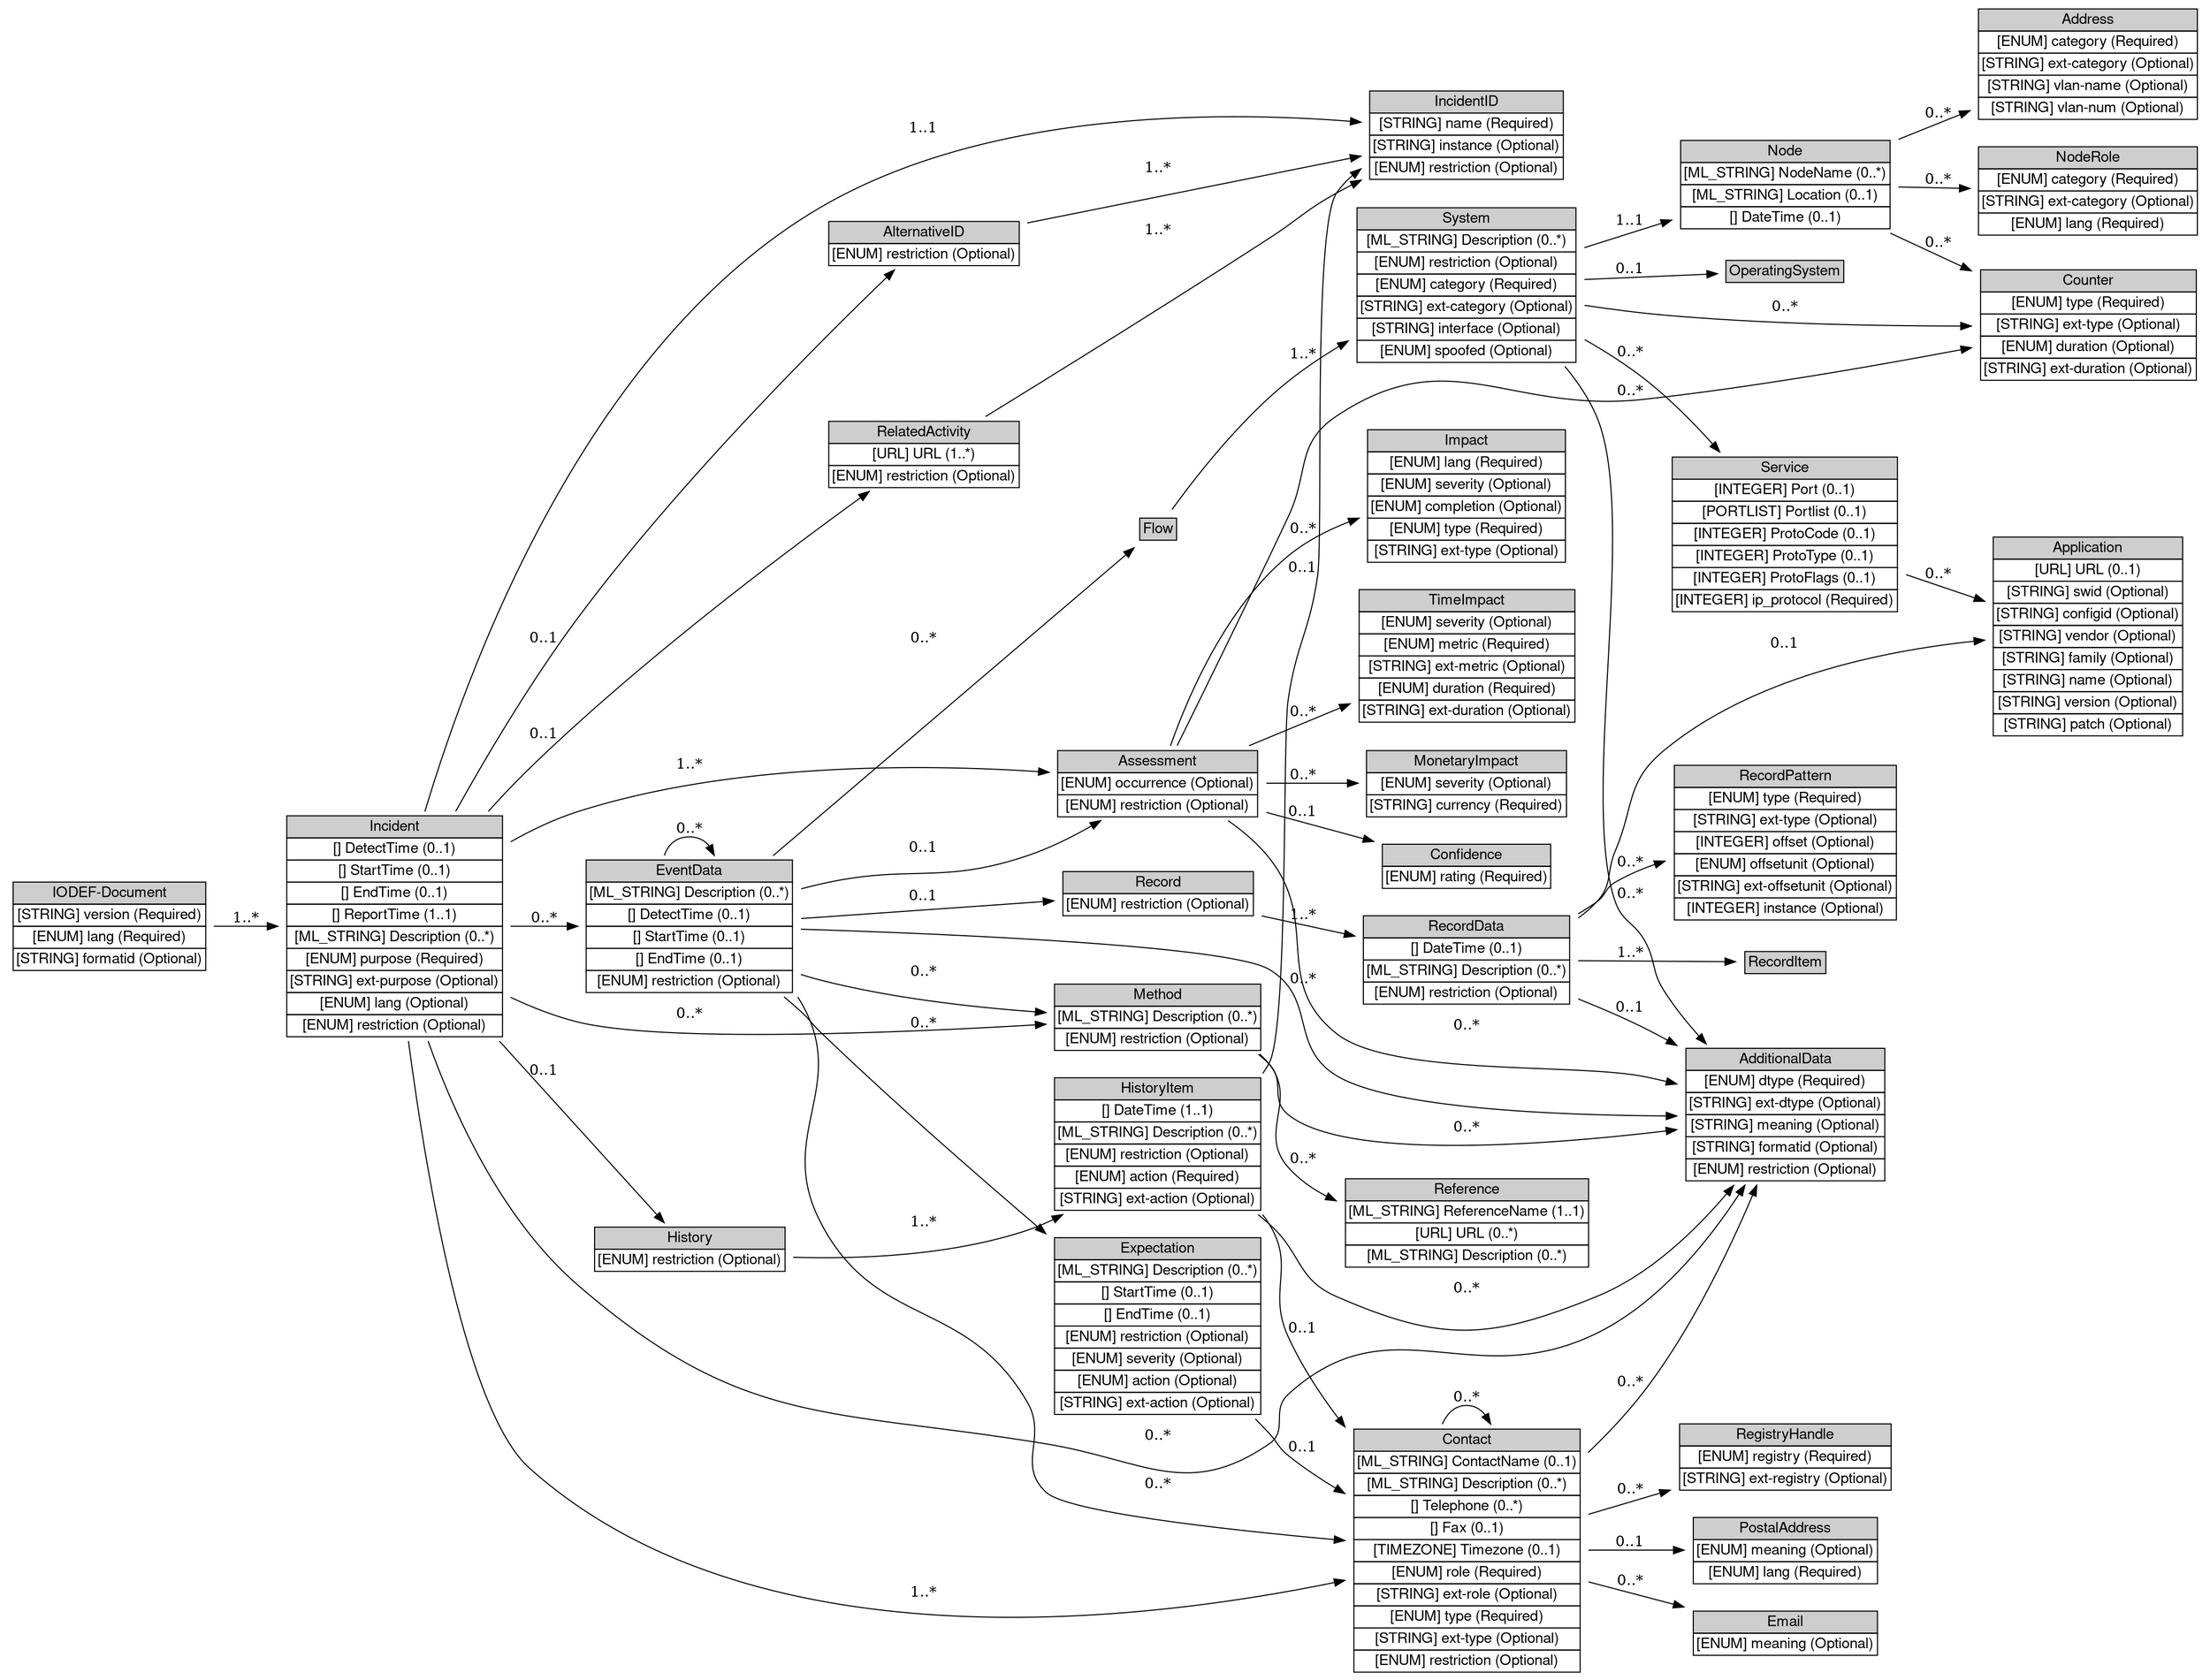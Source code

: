digraph "IODEF-Document" {
	graph [bb="0,0,2065,1600.5",
		rankdir=LR
	];
	node [label="\N"];
	"IODEF-Document"	 [height=1.2778,
		label=<<table BORDER="0" CELLBORDER="1" CELLSPACING="0"> <tr> <td BGCOLOR="#CECECE" HREF="/html/IODEFv1/IODEF-Document.html" TITLE="The IODEF-Document class is the top level class in the IODEF data model. All IODEF documents are an instance of this class. "><FONT FACE="Nimbus Sans L">IODEF-Document</FONT></td> </tr>" %<tr><td  HREF="/html/IODEFv1/IODEF-Document.html" TITLE="The IODEF specification version number to which this IODEF document conforms.  The value of this attribute MUST be &quot;1.00&quot;"><FONT FACE="Nimbus Sans L">[STRING] version (Required)</FONT></td></tr>%<tr><td  HREF="/html/IODEFv1/IODEF-Document.html" TITLE="A valid language code per RFC 4646 [7] constrained by the definition of &quot;xs:language&quot;.  The interpretation of this code is described in Section 6."><FONT FACE="Nimbus Sans L">[ENUM] lang (Required)</FONT></td></tr>%<tr><td  HREF="/html/IODEFv1/IODEF-Document.html" TITLE="A free-form string to convey processing instructions to the recipient of the document.  Its semantics must be negotiated out-of-band."><FONT FACE="Nimbus Sans L">[STRING] formatid (Optional)</FONT></td></tr>%</table>>,
		pos="99,1303.5",
		shape=plaintext,
		width=2.75];
	Incident	 [height=3.0278,
		label=<<table BORDER="0" CELLBORDER="1" CELLSPACING="0"> <tr> <td BGCOLOR="#CECECE" HREF="/html/IODEFv1/Incident.html" TITLE="Every incident is represented by an instance of the Incident class. This class provides a standardized representation for commonly exchanged incident data. "><FONT FACE="Nimbus Sans L">Incident</FONT></td> </tr>" %<tr><td  HREF="/html/IODEFv1/Incident.html" TITLE="The time the incident was first detected."><FONT FACE="Nimbus Sans L">[] DetectTime (0..1)</FONT></td></tr>%<tr><td  HREF="/html/IODEFv1/Incident.html" TITLE="The time the incident started."><FONT FACE="Nimbus Sans L">[] StartTime (0..1)</FONT></td></tr>%<tr><td  HREF="/html/IODEFv1/Incident.html" TITLE="The time the incident ended."><FONT FACE="Nimbus Sans L">[] EndTime (0..1)</FONT></td></tr>%<tr><td  HREF="/html/IODEFv1/Incident.html" TITLE="The time the incident was reported."><FONT FACE="Nimbus Sans L">[] ReportTime (1..1)</FONT></td></tr>%<tr><td  HREF="/html/IODEFv1/Incident.html" TITLE="A free-form textual description of the incident."><FONT FACE="Nimbus Sans L">[ML_STRING] Description (0..*)</FONT></td></tr>%<tr><td  HREF="/html/IODEFv1/Incident.html" TITLE="The purpose attribute represents the reason why the IODEF document was created.  It is closely related to the Expectation class (Section 3.13).  This attribute is defined as an enumerated list:"><FONT FACE="Nimbus Sans L">[ENUM] purpose (Required)</FONT></td></tr>%<tr><td  HREF="/html/IODEFv1/Incident.html" TITLE="A means by which to extend the purpose attribute.  See Section 5.1."><FONT FACE="Nimbus Sans L">[STRING] ext-purpose (Optional)</FONT></td></tr>%<tr><td  HREF="/html/IODEFv1/Incident.html" TITLE="A valid language code per RFC 4646 [7] constrained by the definition of &quot;xs:language&quot;.  The interpretation of this code is described in Section 6."><FONT FACE="Nimbus Sans L">[ENUM] lang (Optional)</FONT></td></tr>%<tr><td  HREF="/html/IODEFv1/Incident.html" TITLE="This attribute indicates the disclosure guidelines to which the sender expects the recipient to adhere for the information represented in this class and its children.  This guideline provides no security since there are no specified technical means to ensure that the recipient of the document handles the information as the sender requested."><FONT FACE="Nimbus Sans L">[ENUM] restriction (Optional)</FONT></td></tr>%</table>>,
		pos="366.5,1303.5",
		shape=plaintext,
		width=3.0417];
	"IODEF-Document" -> Incident	 [label="1..*",
		lp="227.5,1311",
		pos="e,256.64,1303.5 198.23,1303.5 213.99,1303.5 230.44,1303.5 246.61,1303.5"];
	IncidentID	 [height=1.2778,
		label=<<table BORDER="0" CELLBORDER="1" CELLSPACING="0"> <tr> <td BGCOLOR="#CECECE" HREF="/html/IODEFv1/IncidentID.html" TITLE="The IncidentID class represents an incident tracking number that is unique in the context of the CSIRT and identifies the activity characterized in an IODEF Document. This identifier would serve as an index into the CSIRT incident handling system. The combination of the name attribute and the string in the element content MUST be a globally unique identifier describing the activity. Documents generated by a given CSIRT MUST NOT reuse the same value unless they are referencing the same incident. "><FONT FACE="Nimbus Sans L">IncidentID</FONT></td> </tr>" %<tr><td  HREF="/html/IODEFv1/IncidentID.html" TITLE="An identifier describing the CSIRT that created the document.  In order to have a globally unique CSIRT name, the fully qualified domain name associated with the CSIRT MUST be used."><FONT FACE="Nimbus Sans L">[STRING] name (Required)</FONT></td></tr>%<tr><td  HREF="/html/IODEFv1/IncidentID.html" TITLE="An identifier referencing a subset of the named incident."><FONT FACE="Nimbus Sans L">[STRING] instance (Optional)</FONT></td></tr>%<tr><td  HREF="/html/IODEFv1/IncidentID.html" TITLE="This attribute has been defined in Section 3.2."><FONT FACE="Nimbus Sans L">[ENUM] restriction (Optional)</FONT></td></tr>%</table>>,
		pos="1374,1544.5",
		shape=plaintext,
		width=2.7639];
	Incident -> IncidentID	 [label="1..1",
		lp="863.5,1593",
		pos="e,1274.5,1561.2 439.62,1412.6 466.27,1445.5 498.85,1479 535,1502.5 624.69,1560.8 659.21,1557.6 765,1573.5 938.19,1599.6 1141.9,1579.9 \
1264.4,1562.6"];
	AlternativeID	 [height=0.69444,
		label=<<table BORDER="0" CELLBORDER="1" CELLSPACING="0"> <tr> <td BGCOLOR="#CECECE" HREF="/html/IODEFv1/AlternativeID.html" TITLE="The AlternativeID class lists the incident tracking numbers used by CSIRTs, other than the one generating the document, to refer to the identical activity described the IODEF document. A tracking number listed as an AlternativeID references the same incident detected by "><FONT FACE="Nimbus Sans L">AlternativeID</FONT></td> </tr>" %<tr><td  HREF="/html/IODEFv1/AlternativeID.html" TITLE="This attribute has been defined in Section 3.2."><FONT FACE="Nimbus Sans L">[ENUM] restriction (Optional)</FONT></td></tr>%</table>>,
		pos="863.5,1540.5",
		shape=plaintext,
		width=2.7361];
	Incident -> AlternativeID	 [label="0..1",
		lp="505.5,1444",
		pos="e,764.61,1527.9 476.32,1408.3 482.22,1413.2 488.13,1418 494,1422.5 569.88,1481.2 675.68,1511.1 754.63,1526.1"];
	RelatedActivity	 [height=0.98611,
		label=<<table BORDER="0" CELLBORDER="1" CELLSPACING="0"> <tr> <td BGCOLOR="#CECECE" HREF="/html/IODEFv1/RelatedActivity.html" TITLE="The RelatedActivity class lists either incident tracking numbers of incidents or URLs (not both) that refer to activity related to the one described in the IODEF document. These references may be to local incident tracking numbers or to those of other CSIRTs. "><FONT FACE="Nimbus Sans L">RelatedActivity</FONT></td> </tr>" %<tr><td  HREF="/html/IODEFv1/RelatedActivity.html" TITLE="A URL to activity related to this incident."><FONT FACE="Nimbus Sans L">[URL] URL (1..*)</FONT></td></tr>%<tr><td  HREF="/html/IODEFv1/RelatedActivity.html" TITLE="This attribute has been defined in Section 3.2."><FONT FACE="Nimbus Sans L">[ENUM] restriction (Optional)</FONT></td></tr>%</table>>,
		pos="863.5,1461.5",
		shape=plaintext,
		width=2.7361];
	Incident -> RelatedActivity	 [label="0..1",
		lp="505.5,1411",
		pos="e,764.85,1457.3 476.34,1383 495.22,1394 515.17,1404 535,1411.5 605.32,1438 689.15,1450.5 754.52,1456.4"];
	Assessment	 [height=0.98611,
		label=<<table BORDER="0" CELLBORDER="1" CELLSPACING="0"> <tr> <td BGCOLOR="#CECECE" HREF="/html/IODEFv1/Assessment.html" TITLE="The Assessment class describes the technical and non-technical repercussions of the incident on the CSIRT&#39;s constituency. "><FONT FACE="Nimbus Sans L">Assessment</FONT></td> </tr>" %<tr><td  HREF="/html/IODEFv1/Assessment.html" TITLE="Specifies whether the assessment is describing actual or potential outcomes.  The default is &quot;actual&quot; and is assumed if not specified."><FONT FACE="Nimbus Sans L">[ENUM] occurrence (Optional)</FONT></td></tr>%<tr><td  HREF="/html/IODEFv1/Assessment.html" TITLE="This attribute is defined in Section 3.2."><FONT FACE="Nimbus Sans L">[ENUM] restriction (Optional)</FONT></td></tr>%</table>>,
		pos="1086,616.52",
		shape=plaintext,
		width=2.8472];
	Incident -> Assessment	 [label="1..*",
		lp="641,806.02",
		pos="e,983.25,625.02 389.98,1194.4 420.41,1062.8 476.54,852.63 535,798.52 657.07,685.53 850.88,642.58 973.11,626.33"];
	AdditionalData	 [height=1.8611,
		label=<<table BORDER="0" CELLBORDER="1" CELLSPACING="0"> <tr> <td BGCOLOR="#CECECE" HREF="/html/IODEFv1/AdditionalData.html" TITLE="The AdditionalData class serves as an extension mechanism for information not otherwise represented in the data model. For relatively simple information, atomic data types (e.g., integers, strings) are provided with a mechanism to annotate their meaning. The class can also be used to extend the data model (and the associated Schema) to support proprietary extensions by encapsulating entire XML documents conforming to another Schema (e.g., IDMEF). A detailed discussion for extending the data model and the schema can be found in Section 5. "><FONT FACE="Nimbus Sans L">AdditionalData</FONT></td> </tr>" %<tr><td  HREF="/html/IODEFv1/AdditionalData.html" TITLE="The data type of the element content.  The permitted values for this attribute are shown below.  The default value is &quot;string&quot;."><FONT FACE="Nimbus Sans L">[ENUM] dtype (Required)</FONT></td></tr>%<tr><td  HREF="/html/IODEFv1/AdditionalData.html" TITLE="A means by which to extend the dtype attribute.  See Section 5.1."><FONT FACE="Nimbus Sans L">[STRING] ext-dtype (Optional)</FONT></td></tr>%<tr><td  HREF="/html/IODEFv1/AdditionalData.html" TITLE="A free-form description of the element content."><FONT FACE="Nimbus Sans L">[STRING] meaning (Optional)</FONT></td></tr>%<tr><td  HREF="/html/IODEFv1/AdditionalData.html" TITLE="An identifier referencing the format and semantics of the element content."><FONT FACE="Nimbus Sans L">[STRING] formatid (Optional)</FONT></td></tr>%<tr><td  HREF="/html/IODEFv1/AdditionalData.html" TITLE="This attribute has been defined in Section 3.2."><FONT FACE="Nimbus Sans L">[ENUM] restriction (Optional)</FONT></td></tr>%</table>>,
		pos="1670,957.52",
		shape=plaintext,
		width=2.8194];
	Incident -> AdditionalData	 [label="0..*",
		lp="1086,282.02",
		pos="e,1653,890.49 372.47,1194.4 389.92,929.55 452.18,274.52 641,274.52 641,274.52 641,274.52 1374,274.52 1429.3,274.52 1456,256.44 1497,\
293.52 1502.6,298.55 1606.5,706.89 1650.5,880.64"];
	Method	 [height=0.98611,
		label=<<table BORDER="0" CELLBORDER="1" CELLSPACING="0"> <tr> <td BGCOLOR="#CECECE" HREF="/html/IODEFv1/Method.html" TITLE="The Method class describes the methodology used by the intruder to perpetrate the events of the incident. This class consists of a list of references describing the attack method and a free form description of the technique. "><FONT FACE="Nimbus Sans L">Method</FONT></td> </tr>" %<tr><td  HREF="/html/IODEFv1/Method.html" TITLE="A free-form text description of the methodology used by the intruder."><FONT FACE="Nimbus Sans L">[ML_STRING] Description (0..*)</FONT></td></tr>%<tr><td  HREF="/html/IODEFv1/Method.html" TITLE="This attribute is defined in Section 3.2."><FONT FACE="Nimbus Sans L">[ENUM] restriction (Optional)</FONT></td></tr>%</table>>,
		pos="1086,870.52",
		shape=plaintext,
		width=2.9444];
	Incident -> Method	 [label="0..*",
		lp="641,891.02",
		pos="e,979.75,839.96 378.42,1194.1 395.4,1095.7 436.39,955.97 535,883.52 660.44,791.35 848.95,811.07 969.72,837.7"];
	Contact	 [height=3.3194,
		label=<<table BORDER="0" CELLBORDER="1" CELLSPACING="0"> <tr> <td BGCOLOR="#CECECE" HREF="/html/IODEFv1/Contact.html" TITLE="The Contact class describes contact information for organizations and personnel involved in the incident. This class allows for the naming of the involved party, specifying contact information for them, and identifying their role in the incident. "><FONT FACE="Nimbus Sans L">Contact</FONT></td> </tr>" %<tr><td  HREF="/html/IODEFv1/Contact.html" TITLE="The name of the contact.  The contact may either be an organization or a person.  The type attribute disambiguates the semantics."><FONT FACE="Nimbus Sans L">[ML_STRING] ContactName (0..1)</FONT></td></tr>%<tr><td  HREF="/html/IODEFv1/Contact.html" TITLE="A free-form description of this contact.  In the case of a person, this is often the organizational title of the individual."><FONT FACE="Nimbus Sans L">[ML_STRING] Description (0..*)</FONT></td></tr>%<tr><td  HREF="/html/IODEFv1/Contact.html" TITLE="The telephone number of the contact."><FONT FACE="Nimbus Sans L">[] Telephone (0..*)</FONT></td></tr>%<tr><td  HREF="/html/IODEFv1/Contact.html" TITLE="The facsimile telephone number of the contact."><FONT FACE="Nimbus Sans L">[] Fax (0..1)</FONT></td></tr>%<tr><td  HREF="/html/IODEFv1/Contact.html" TITLE="The timezone in which the contact resides formatted according to Section 2.9."><FONT FACE="Nimbus Sans L">[TIMEZONE] Timezone (0..1)</FONT></td></tr>%<tr><td  HREF="/html/IODEFv1/Contact.html" TITLE="Indicates the role the contact fulfills.  This attribute is defined as an enumerated list:"><FONT FACE="Nimbus Sans L">[ENUM] role (Required)</FONT></td></tr>%<tr><td  HREF="/html/IODEFv1/Contact.html" TITLE="A means by which to extend the role attribute. See Section 5.1."><FONT FACE="Nimbus Sans L">[STRING] ext-role (Optional)</FONT></td></tr>%<tr><td  HREF="/html/IODEFv1/Contact.html" TITLE="Indicates the type of contact being described. This attribute is defined as an enumerated list:"><FONT FACE="Nimbus Sans L">[ENUM] type (Required)</FONT></td></tr>%<tr><td  HREF="/html/IODEFv1/Contact.html" TITLE="A means by which to extend the type attribute. See Section 5.1."><FONT FACE="Nimbus Sans L">[STRING] ext-type (Optional)</FONT></td></tr>%<tr><td  HREF="/html/IODEFv1/Contact.html" TITLE="This attribute is defined in Section 3.2."><FONT FACE="Nimbus Sans L">[ENUM] restriction (Optional)</FONT></td></tr>%</table>>,
		pos="1374,1312.5",
		shape=plaintext,
		width=3.1944];
	Incident -> Contact	 [label="1..*",
		lp="863.5,1317",
		pos="e,1259,1311.5 476.24,1304.5 664.97,1306.2 1049.9,1309.6 1248.8,1311.4"];
	EventData	 [height=1.8611,
		label=<<table BORDER="0" CELLBORDER="1" CELLSPACING="0"> <tr> <td BGCOLOR="#CECECE" HREF="/html/IODEFv1/EventData.html" TITLE="The EventData class describes a particular event of the incident for a given set of hosts or networks. This description includes the systems from which the activity originated and those targeted, an assessment of the techniques used by the intruder, the impact of the activity on the organization, and any forensic evidence discovered. "><FONT FACE="Nimbus Sans L">EventData</FONT></td> </tr>" %<tr><td  HREF="/html/IODEFv1/EventData.html" TITLE="A free-form textual description of the event."><FONT FACE="Nimbus Sans L">[ML_STRING] Description (0..*)</FONT></td></tr>%<tr><td  HREF="/html/IODEFv1/EventData.html" TITLE="The time the event was detected."><FONT FACE="Nimbus Sans L">[] DetectTime (0..1)</FONT></td></tr>%<tr><td  HREF="/html/IODEFv1/EventData.html" TITLE="The time the event started."><FONT FACE="Nimbus Sans L">[] StartTime (0..1)</FONT></td></tr>%<tr><td  HREF="/html/IODEFv1/EventData.html" TITLE="The time the event ended."><FONT FACE="Nimbus Sans L">[] EndTime (0..1)</FONT></td></tr>%<tr><td  HREF="/html/IODEFv1/EventData.html" TITLE="This attribute is defined in Section 3.2."><FONT FACE="Nimbus Sans L">[ENUM] restriction (Optional)</FONT></td></tr>%</table>>,
		pos="641,974.52",
		shape=plaintext,
		width=2.9444];
	Incident -> EventData	 [label="0..*",
		lp="505.5,1157",
		pos="e,585.02,1041.6 457.52,1194.4 497.19,1146.9 542.69,1092.3 578.46,1049.5"];
	History	 [height=0.69444,
		label=<<table BORDER="0" CELLBORDER="1" CELLSPACING="0"> <tr> <td BGCOLOR="#CECECE" HREF="/html/IODEFv1/History.html" TITLE="The History class is a log of the significant events or actions performed by the involved parties during the course of handling the incident. "><FONT FACE="Nimbus Sans L">History</FONT></td> </tr>" %<tr><td  HREF="/html/IODEFv1/History.html" TITLE="This attribute is defined in Section 3.2."><FONT FACE="Nimbus Sans L">[ENUM] restriction (Optional)</FONT></td></tr>%</table>>,
		pos="641,1377.5",
		shape=plaintext,
		width=2.7361];
	Incident -> History	 [label="0..1",
		lp="505.5,1351",
		pos="e,547.85,1352.4 476.17,1333.1 496.58,1338.6 517.83,1344.3 538.03,1349.8"];
	AlternativeID -> IncidentID	 [label="1..*",
		lp="1086,1551",
		pos="e,1274.3,1543.7 962.23,1541.3 1048.7,1542 1174.3,1543 1264,1543.7"];
	RelatedActivity -> IncidentID	 [label="1..*",
		lp="1086,1522",
		pos="e,1274.3,1528.3 962.23,1477.6 1048.8,1491.7 1174.6,1512.1 1264.3,1526.7"];
	Impact	 [height=1.8611,
		label=<<table BORDER="0" CELLBORDER="1" CELLSPACING="0"> <tr> <td BGCOLOR="#CECECE" HREF="/html/IODEFv1/Impact.html" TITLE="The Impact class allows for categorizing and describing the technical impact of the incident on the network of an organization. "><FONT FACE="Nimbus Sans L">Impact</FONT></td> </tr>" %<tr><td  HREF="/html/IODEFv1/Impact.html" TITLE="A valid language code per RFC 4646 [7] constrained by the definition of &quot;xs:language&quot;.  The interpretation of this code is described in Section 6."><FONT FACE="Nimbus Sans L">[ENUM] lang (Required)</FONT></td></tr>%<tr><td  HREF="/html/IODEFv1/Impact.html" TITLE="An estimate of the relative severity of the activity.  The permitted values are shown below.  There is no default value."><FONT FACE="Nimbus Sans L">[ENUM] severity (Optional)</FONT></td></tr>%<tr><td  HREF="/html/IODEFv1/Impact.html" TITLE="An indication whether the described activity was successful.  The permitted values are shown below.  There is no default value."><FONT FACE="Nimbus Sans L">[ENUM] completion (Optional)</FONT></td></tr>%<tr><td  HREF="/html/IODEFv1/Impact.html" TITLE="Classifies the malicious activity into incident categories.  The permitted values are shown below.  The default value is &quot;other&quot;."><FONT FACE="Nimbus Sans L">[ENUM] type (Required)</FONT></td></tr>%<tr><td  HREF="/html/IODEFv1/Impact.html" TITLE="A means by which to extend the type attribute. See Section 5.1."><FONT FACE="Nimbus Sans L">[STRING] ext-type (Optional)</FONT></td></tr>%</table>>,
		pos="1374,369.52",
		shape=plaintext,
		width=2.8333];
	Assessment -> Impact	 [label="0..*",
		lp="1221.5,488.02",
		pos="e,1271.9,429.77 1115.6,580.91 1147,544.44 1199.1,487.33 1251,445.52 1255,442.26 1259.2,439.02 1263.5,435.84"];
	TimeImpact	 [height=1.8611,
		label=<<table BORDER="0" CELLBORDER="1" CELLSPACING="0"> <tr> <td BGCOLOR="#CECECE" HREF="/html/IODEFv1/TimeImpact.html" TITLE="The TimeImpact class describes the impact of the incident on an organization as a function of time. It provides a way to convey down time and recovery time. "><FONT FACE="Nimbus Sans L">TimeImpact</FONT></td> </tr>" %<tr><td  HREF="/html/IODEFv1/TimeImpact.html" TITLE="An estimate of the relative severity of the activity.  The permitted values are shown below.  There is no default value."><FONT FACE="Nimbus Sans L">[ENUM] severity (Optional)</FONT></td></tr>%<tr><td  HREF="/html/IODEFv1/TimeImpact.html" TITLE="Defines the metric in which the time is expressed.  The permitted values are shown below.  There is no default value."><FONT FACE="Nimbus Sans L">[ENUM] metric (Required)</FONT></td></tr>%<tr><td  HREF="/html/IODEFv1/TimeImpact.html" TITLE="A means by which to extend the metric attribute.  See Section 5.1."><FONT FACE="Nimbus Sans L">[STRING] ext-metric (Optional)</FONT></td></tr>%<tr><td  HREF="/html/IODEFv1/TimeImpact.html" TITLE="Defines a unit of time, that when combined with the metric attribute, fully describes a metric of impact that will be conveyed in the element content.  The permitted values are shown below.  The default value is &quot;hour&quot;."><FONT FACE="Nimbus Sans L">[ENUM] duration (Required)</FONT></td></tr>%<tr><td  HREF="/html/IODEFv1/TimeImpact.html" TITLE="A means by which to extend the duration attribute.  See Section 5.1."><FONT FACE="Nimbus Sans L">[STRING] ext-duration (Optional)</FONT></td></tr>%</table>>,
		pos="1374,679.52",
		shape=plaintext,
		width=3.0417];
	Assessment -> TimeImpact	 [label="0..*",
		lp="1221.5,656.02",
		pos="e,1264.5,655.56 1188.8,639 1210,643.66 1232.7,648.6 1254.5,653.38"];
	MonetaryImpact	 [height=0.98611,
		label=<<table BORDER="0" CELLBORDER="1" CELLSPACING="0"> <tr> <td BGCOLOR="#CECECE" HREF="/html/IODEFv1/MonetaryImpact.html" TITLE="The MonetaryImpact class describes the financial impact of the activity on an organization. For example, this impact may consider losses due to the cost of the investigation or recovery, diminished "><FONT FACE="Nimbus Sans L">MonetaryImpact</FONT></td> </tr>" %<tr><td  HREF="/html/IODEFv1/MonetaryImpact.html" TITLE="An estimate of the relative severity of the activity.  The permitted values are shown below.  There is no default value."><FONT FACE="Nimbus Sans L">[ENUM] severity (Optional)</FONT></td></tr>%<tr><td  HREF="/html/IODEFv1/MonetaryImpact.html" TITLE="Defines the currency in which the monetary impact is expressed.  The permitted values are defined in ISO 4217:2001, Codes for the representation of currencies and funds [14].  There is no default value."><FONT FACE="Nimbus Sans L">[STRING] currency (Required)</FONT></td></tr>%</table>>,
		pos="1374,558.52",
		shape=plaintext,
		width=2.8333];
	Assessment -> MonetaryImpact	 [label="0..*",
		lp="1221.5,599.02",
		pos="e,1271.8,579.11 1188.8,595.83 1212.5,591.05 1237.8,585.95 1261.9,581.1"];
	Counter	 [height=1.5694,
		label=<<table BORDER="0" CELLBORDER="1" CELLSPACING="0"> <tr> <td BGCOLOR="#CECECE" HREF="/html/IODEFv1/Counter.html" TITLE="The Counter class summarize multiple occurrences of some event, or conveys counts or rates on various features (e.g., packets, sessions, events). "><FONT FACE="Nimbus Sans L">Counter</FONT></td> </tr>" %<tr><td  HREF="/html/IODEFv1/Counter.html" TITLE="Specifies the units of the element content."><FONT FACE="Nimbus Sans L">[ENUM] type (Required)</FONT></td></tr>%<tr><td  HREF="/html/IODEFv1/Counter.html" TITLE="A means by which to extend the type attribute. See Section 5.1."><FONT FACE="Nimbus Sans L">[STRING] ext-type (Optional)</FONT></td></tr>%<tr><td  HREF="/html/IODEFv1/Counter.html" TITLE="If present, the Counter class represents a rate rather than a count over the entire event.  In that case, this attribute specifies the denominator of the rate (where the type attribute specified the nominator).  The possible values of this attribute are defined in Section 3.10.2"><FONT FACE="Nimbus Sans L">[ENUM] duration (Optional)</FONT></td></tr>%<tr><td  HREF="/html/IODEFv1/Counter.html" TITLE="A means by which to extend the duration attribute.  See Section 5.1."><FONT FACE="Nimbus Sans L">[STRING] ext-duration (Optional)</FONT></td></tr>%</table>>,
		pos="1954,79.52",
		shape=plaintext,
		width=3.0417];
	Assessment -> Counter	 [label="0..*",
		lp="1526.5,8.0196",
		pos="e,1844.3,43.917 1099.8,580.72 1122,521.68 1165.9,399.85 1192,293.52 1203.7,245.83 1196.8,231.82 1210,184.52 1223.2,137.05 1211,110.24 \
1251,81.52 1422.7,-41.592 1683.5,0.8473 1834.5,41.26"];
	Confidence	 [height=0.69444,
		label=<<table BORDER="0" CELLBORDER="1" CELLSPACING="0"> <tr> <td BGCOLOR="#CECECE" HREF="/html/IODEFv1/Confidence.html" TITLE="The Confidence class represents a best estimate of the validity and accuracy of the described impact (see Section 3.10) of the incident activity. This estimate can be expressed as a category or a numeric calculation. "><FONT FACE="Nimbus Sans L">Confidence</FONT></td> </tr>" %<tr><td  HREF="/html/IODEFv1/Confidence.html" TITLE="A rating of the analytical validity of the specified Assessment.  The permitted values are shown below. There is no default value."><FONT FACE="Nimbus Sans L">[ENUM] rating (Required)</FONT></td></tr>%</table>>,
		pos="1374,479.52",
		shape=plaintext,
		width=2.4444];
	Assessment -> Confidence	 [label="0..1",
		lp="1221.5,540.02",
		pos="e,1285.9,500.53 1134.8,580.79 1166.6,558.88 1209.7,531.65 1251,513.52 1259,509.99 1267.5,506.74 1276.1,503.77"];
	Assessment -> AdditionalData	 [label="0..*",
		lp="1374,799.02",
		pos="e,1617.9,890.41 1117.2,652.29 1147.8,684.88 1197.5,731.47 1251,755.52 1351.8,800.85 1397.7,742.96 1497,791.52 1540.8,812.95 1580.7,\
849.52 1611.2,882.9"];
	Method -> AdditionalData	 [label="0..*",
		lp="1374,955.02",
		pos="e,1568.1,952.53 1192.3,903.08 1211.7,908.18 1231.9,912.94 1251,916.52 1354,935.77 1473.1,946.32 1558,951.88"];
	Reference	 [height=1.2778,
		label=<<table BORDER="0" CELLBORDER="1" CELLSPACING="0"> <tr> <td BGCOLOR="#CECECE" HREF="/html/IODEFv1/Reference.html" TITLE="The Reference class is a reference to a vulnerability, IDS alert, malware sample, advisory, or attack technique. A reference consists of a name, a URL to this reference, and an optional description. "><FONT FACE="Nimbus Sans L">Reference</FONT></td> </tr>" %<tr><td  HREF="/html/IODEFv1/Reference.html" TITLE="Name of the reference."><FONT FACE="Nimbus Sans L">[ML_STRING] ReferenceName (1..1)</FONT></td></tr>%<tr><td  HREF="/html/IODEFv1/Reference.html" TITLE="A URL associated with the reference."><FONT FACE="Nimbus Sans L">[URL] URL (0..*)</FONT></td></tr>%<tr><td  HREF="/html/IODEFv1/Reference.html" TITLE="A free-form text description of this reference."><FONT FACE="Nimbus Sans L">[ML_STRING] Description (0..*)</FONT></td></tr>%</table>>,
		pos="1374,861.52",
		shape=plaintext,
		width=3.4167];
	Method -> Reference	 [label="0..*",
		lp="1221.5,875.02",
		pos="e,1250.7,865.37 1192,867.21 1207.8,866.71 1224.3,866.2 1240.6,865.69"];
	Contact -> AdditionalData	 [label="0..*",
		lp="1526.5,1112",
		pos="e,1585.4,1024.6 1481.1,1193 1486.9,1184.3 1492.2,1175.4 1497,1166.5 1510.5,1141.2 1501.9,1130 1515,1104.5 1528.5,1078.3 1535.5,1073.6 \
1556,1052.5 1562.9,1045.5 1570.2,1038.4 1577.8,1031.5"];
	Contact -> Contact	 [label="0..*",
		lp="1374,1457.5",
		pos="e,1396.6,1432.3 1351.4,1432.3 1356.1,1443.2 1363.6,1450 1374,1450 1381.1,1450 1386.9,1446.8 1391.4,1441.2"];
	RegistryHandle	 [height=0.98611,
		label=<<table BORDER="0" CELLBORDER="1" CELLSPACING="0"> <tr> <td BGCOLOR="#CECECE" HREF="/html/IODEFv1/RegistryHandle.html" TITLE="The RegistryHandle class represents a handle into an Internet registry or community-specific database. The handle is specified in the element content and the type attribute specifies the database. "><FONT FACE="Nimbus Sans L">RegistryHandle</FONT></td> </tr>" %<tr><td  HREF="/html/IODEFv1/RegistryHandle.html" TITLE="The database to which the handle belongs.  The default value is &#39;local&#39;.  The possible values are:"><FONT FACE="Nimbus Sans L">[ENUM] registry (Required)</FONT></td></tr>%<tr><td  HREF="/html/IODEFv1/RegistryHandle.html" TITLE="A means by which to extend the registry attribute.  See Section 5.1."><FONT FACE="Nimbus Sans L">[STRING] ext-registry (Optional)</FONT></td></tr>%</table>>,
		pos="1670,1459.5",
		shape=plaintext,
		width=2.9861];
	Contact -> RegistryHandle	 [label="0..*",
		lp="1526.5,1413",
		pos="e,1576.9,1424 1489.3,1380.2 1511.2,1392.2 1534.1,1404.1 1556,1414.5 1559.8,1416.3 1563.7,1418.1 1567.6,1419.9"];
	PostalAddress	 [height=0.98611,
		label=<<table BORDER="0" CELLBORDER="1" CELLSPACING="0"> <tr> <td BGCOLOR="#CECECE" HREF="/html/IODEFv1/PostalAddress.html" TITLE="The PostalAddress class specifies a postal address formatted according to the POSTAL data type (Section 2.11). "><FONT FACE="Nimbus Sans L">PostalAddress</FONT></td> </tr>" %<tr><td  HREF="/html/IODEFv1/PostalAddress.html" TITLE="A free-form description of the element content."><FONT FACE="Nimbus Sans L">[ENUM] meaning (Optional)</FONT></td></tr>%<tr><td  HREF="/html/IODEFv1/PostalAddress.html" TITLE="A valid language code per RFC 4646 [7] constrained by the definition of &quot;xs:language&quot;.  The interpretation of this code is described in Section 6."><FONT FACE="Nimbus Sans L">[ENUM] lang (Required)</FONT></td></tr>%</table>>,
		pos="1670,1370.5",
		shape=plaintext,
		width=2.6528];
	Contact -> PostalAddress	 [label="0..1",
		lp="1526.5,1351",
		pos="e,1574.2,1351.7 1489.3,1335.1 1514,1339.9 1539.9,1345 1564.2,1349.8"];
	Email	 [height=0.69444,
		label=<<table BORDER="0" CELLBORDER="1" CELLSPACING="0"> <tr> <td BGCOLOR="#CECECE" HREF="/html/IODEFv1/Email.html" TITLE="The Email class specifies an email address formatted according to EMAIL data type (Section 2.14). "><FONT FACE="Nimbus Sans L">Email</FONT></td> </tr>" %<tr><td  HREF="/html/IODEFv1/Email.html" TITLE="A free-form description of the element content (e.g., hours of coverage for a given number)."><FONT FACE="Nimbus Sans L">[ENUM] meaning (Optional)</FONT></td></tr>%</table>>,
		pos="1670,1538.5",
		shape=plaintext,
		width=2.6528];
	Contact -> Email	 [label="0..*",
		lp="1526.5,1496",
		pos="e,1574.7,1513.4 1470.1,1432.4 1495.7,1458.7 1525,1484.4 1556,1503.5 1559.1,1505.5 1562.4,1507.3 1565.7,1509"];
	EventData -> Assessment	 [label="0..1",
		lp="863.5,877.02",
		pos="e,1041.6,652.26 724.44,907.39 815.13,834.43 957.27,720.08 1033.5,658.75"];
	EventData -> AdditionalData	 [label="0..*",
		lp="1221.5,977.02",
		pos="e,1568.5,963.58 747.09,973.58 972.16,971.59 1478.5,967.06 1497,966.52 1516.8,965.94 1537.9,965.07 1558.2,964.09"];
	EventData -> Method	 [label="0..*",
		lp="863.5,931.02",
		pos="e,979.98,897.06 747.23,928.66 753.19,926.77 759.14,925.04 765,923.52 850.34,901.44 875.22,916.02 962,900.52 964.67,900.04 967.36,\
899.54 970.08,899.02"];
	EventData -> Contact	 [label="0..*",
		lp="1086,1282",
		pos="e,1258.5,1288.1 696.08,1041.8 716.42,1064.4 740.51,1088.9 765,1108.5 851.27,1177.6 876.51,1194.7 980,1233.5 1069.9,1267.2 1097.9,\
1255.6 1192,1274.5 1210.3,1278.2 1229.7,1282.2 1248.6,1286.1"];
	EventData -> EventData	 [label="0..*",
		lp="641,1067",
		pos="e,664.03,1041.9 617.97,1041.9 621.42,1052.4 629.09,1059.5 641,1059.5 649,1059.5 655.09,1056.3 659.27,1051"];
	Flow	 [height=0.5,
		label=<<table BORDER="0" CELLBORDER="1" CELLSPACING="0"> <tr> <td BGCOLOR="#CECECE" HREF="/html/IODEFv1/Flow.html" TITLE="The Flow class groups related the source and target hosts. "><FONT FACE="Nimbus Sans L">Flow</FONT></td> </tr>" %</table>>,
		pos="1086,207.52",
		shape=plaintext,
		width=0.75];
	EventData -> Flow	 [label="0..*",
		lp="863.5,711.02",
		pos="e,1058.6,213.36 722.22,907.36 731.94,896.02 740.65,883.63 747,870.52 779.55,803.34 744.65,775.34 765,703.52 825.54,489.87 819.61,\
406.09 980,252.52 999.03,234.29 1026.6,222.91 1048.8,216.15"];
	Expectation	 [height=2.4444,
		label=<<table BORDER="0" CELLBORDER="1" CELLSPACING="0"> <tr> <td BGCOLOR="#CECECE" HREF="/html/IODEFv1/Expectation.html" TITLE="The Expectation class conveys to the recipient of the IODEF document the actions the sender is requesting. The scope of the requested action is limited to purview of the EventData class in which this class is aggregated. "><FONT FACE="Nimbus Sans L">Expectation</FONT></td> </tr>" %<tr><td  HREF="/html/IODEFv1/Expectation.html" TITLE="A free-form description of the desired action(s)."><FONT FACE="Nimbus Sans L">[ML_STRING] Description (0..*)</FONT></td></tr>%<tr><td  HREF="/html/IODEFv1/Expectation.html" TITLE="The time at which the action should be performed.  A timestamp that is earlier than the ReportTime specified in the Incident class denotes that the expectation should be fulfilled as soon as possible.  The absence of this element leaves the execution of the expectation to the discretion of the recipient."><FONT FACE="Nimbus Sans L">[] StartTime (0..1)</FONT></td></tr>%<tr><td  HREF="/html/IODEFv1/Expectation.html" TITLE="The time by which the action should be completed. If the action is not carried out by this time, it should no longer be performed."><FONT FACE="Nimbus Sans L">[] EndTime (0..1)</FONT></td></tr>%<tr><td  HREF="/html/IODEFv1/Expectation.html" TITLE="This attribute is defined in Section 3.2."><FONT FACE="Nimbus Sans L">[ENUM] restriction (Optional)</FONT></td></tr>%<tr><td  HREF="/html/IODEFv1/Expectation.html" TITLE="Indicates the desired priority of the action. This attribute is an enumerated list with no default value, and the semantics of these relative measures are context dependent."><FONT FACE="Nimbus Sans L">[ENUM] severity (Optional)</FONT></td></tr>%<tr><td  HREF="/html/IODEFv1/Expectation.html" TITLE="Classifies the type of action requested.  This attribute is an enumerated list with no default value."><FONT FACE="Nimbus Sans L">[ENUM] action (Optional)</FONT></td></tr>%<tr><td  HREF="/html/IODEFv1/Expectation.html" TITLE="A means by which to extend the action attribute.  See Section 5.1."><FONT FACE="Nimbus Sans L">[STRING] ext-action (Optional)</FONT></td></tr>%</table>>,
		pos="1086,1136.5",
		shape=plaintext,
		width=2.9444];
	EventData -> Expectation	 [label="0..*",
		lp="863.5,1097",
		pos="e,979.63,1097.8 747.02,1013.1 814.17,1037.6 901.04,1069.2 970.02,1094.3"];
	Record	 [height=0.69444,
		label=<<table BORDER="0" CELLBORDER="1" CELLSPACING="0"> <tr> <td BGCOLOR="#CECECE" HREF="/html/IODEFv1/Record.html" TITLE="The Record class is a container class for log and audit data that provides supportive information about the incident. The source of this data will often be the output of monitoring tools. These logs should substantiate the activity described in the document. "><FONT FACE="Nimbus Sans L">Record</FONT></td> </tr>" %<tr><td  HREF="/html/IODEFv1/Record.html" TITLE="This attribute has been defined in Section 3.2."><FONT FACE="Nimbus Sans L">[ENUM] restriction (Optional)</FONT></td></tr>%</table>>,
		pos="1086,1005.5",
		shape=plaintext,
		width=2.7361];
	EventData -> Record	 [label="0..1",
		lp="863.5,1004",
		pos="e,987.26,998.64 747.02,981.91 816.49,986.74 907.05,993.05 977.08,997.93"];
	System	 [height=2.1528,
		label=<<table BORDER="0" CELLBORDER="1" CELLSPACING="0"> <tr> <td BGCOLOR="#CECECE" HREF="/html/IODEFv1/System.html" TITLE="The System class describes a system or network involved in an event. The systems or networks represented by this class are categorized according to the role they played in the incident through the category attribute. The value of this category attribute dictates the semantics of the aggregated classes in the System class. If the category attribute has a value of &quot;source&quot;, then the aggregated classes denote the machine and service from which the activity is originating. With a category attribute value of &quot;target&quot; or &quot;intermediary&quot;, then the machine or service is the one targeted in the activity. A value of &quot;sensor&quot; dictates that this System was part of an instrumentation to monitor the network. "><FONT FACE="Nimbus Sans L">System</FONT></td> </tr>" %<tr><td  HREF="/html/IODEFv1/System.html" TITLE="A free-form text description of the System."><FONT FACE="Nimbus Sans L">[ML_STRING] Description (0..*)</FONT></td></tr>%<tr><td  HREF="/html/IODEFv1/System.html" TITLE="This attribute is defined in Section 3.2."><FONT FACE="Nimbus Sans L">[ENUM] restriction (Optional)</FONT></td></tr>%<tr><td  HREF="/html/IODEFv1/System.html" TITLE="Classifies the role the host or network played in the incident.  The possible values are:"><FONT FACE="Nimbus Sans L">[ENUM] category (Required)</FONT></td></tr>%<tr><td  HREF="/html/IODEFv1/System.html" TITLE="A means by which to extend the category attribute.  See Section 5.1."><FONT FACE="Nimbus Sans L">[STRING] ext-category (Optional)</FONT></td></tr>%<tr><td  HREF="/html/IODEFv1/System.html" TITLE="Specifies the interface on which the event(s) on this System originated.  If the Node class specifies a network rather than a host, this attribute has no meaning."><FONT FACE="Nimbus Sans L">[STRING] interface (Optional)</FONT></td></tr>%<tr><td  HREF="/html/IODEFv1/System.html" TITLE="An indication of confidence in whether this System was the true target or attacking host.  The permitted values for this attribute are shown below.  The default value is &quot;unknown&quot;."><FONT FACE="Nimbus Sans L">[ENUM] spoofed (Optional)</FONT></td></tr>%</table>>,
		pos="1374,168.52",
		shape=plaintext,
		width=3.0833];
	Flow -> System	 [label="1..*",
		lp="1221.5,198.02",
		pos="e,1262.8,183.58 1113.1,203.85 1145.3,199.5 1201.1,191.94 1252.8,184.93"];
	System -> Counter	 [label="0..*",
		lp="1670,96.02",
		pos="e,1844.1,70.615 1485.3,111.48 1508.1,102.11 1532.4,93.754 1556,88.52 1647.7,68.166 1754.3,66.89 1834,70.17"];
	System -> AdditionalData	 [label="0..*",
		lp="1526.5,253.02",
		pos="e,1648.7,890.17 1485.2,210.72 1509.6,222.15 1530.4,234.42 1538,245.52 1554.7,269.88 1551.3,481.38 1556,510.52 1577.1,642.39 1619.1,\
792.12 1645.8,880.49"];
	"Node"	 [height=1.2778,
		label=<<table BORDER="0" CELLBORDER="1" CELLSPACING="0"> <tr> <td BGCOLOR="#CECECE" HREF="/html/IODEFv1/Node.html" TITLE="The Node class names a system (e.g., PC, router) or network. "><FONT FACE="Nimbus Sans L">Node</FONT></td> </tr>" %<tr><td  HREF="/html/IODEFv1/Node.html" TITLE="The name of the Node (e.g., fully qualified domain name).  This information MUST be provided if no Address information is given."><FONT FACE="Nimbus Sans L">[ML_STRING] NodeName (0..*)</FONT></td></tr>%<tr><td  HREF="/html/IODEFv1/Node.html" TITLE="A free-from description of the physical location of the equipment."><FONT FACE="Nimbus Sans L">[ML_STRING] Location (0..1)</FONT></td></tr>%<tr><td  HREF="/html/IODEFv1/Node.html" TITLE="A timestamp of when the resolution between the name and address was performed.  This information SHOULD be provided if both an Address and NodeName are specified."><FONT FACE="Nimbus Sans L">[] DateTime (0..1)</FONT></td></tr>%</table>>,
		pos="1670,212.52",
		shape=plaintext,
		width=2.9583];
	System -> "Node"	 [label="1..1",
		lp="1526.5,177.02",
		pos="e,1563.3,174.73 1485.1,164.56 1502.9,165.26 1521,166.77 1538,169.52 1543.1,170.34 1548.2,171.32 1553.4,172.44"];
	Service	 [height=2.1528,
		label=<<table BORDER="0" CELLBORDER="1" CELLSPACING="0"> <tr> <td BGCOLOR="#CECECE" HREF="/html/IODEFv1/Service.html" TITLE="The Service class describes a network service of a host or network. The service is identified by specific port or list of ports, along with the application listening on that port. "><FONT FACE="Nimbus Sans L">Service</FONT></td> </tr>" %<tr><td  HREF="/html/IODEFv1/Service.html" TITLE="A port number."><FONT FACE="Nimbus Sans L">[INTEGER] Port (0..1)</FONT></td></tr>%<tr><td  HREF="/html/IODEFv1/Service.html" TITLE="A list of port numbers formatted according to Section 2.10."><FONT FACE="Nimbus Sans L">[PORTLIST] Portlist (0..1)</FONT></td></tr>%<tr><td  HREF="/html/IODEFv1/Service.html" TITLE="A layer-4 protocol-specific code field (e.g., ICMP code field)."><FONT FACE="Nimbus Sans L">[INTEGER] ProtoCode (0..1)</FONT></td></tr>%<tr><td  HREF="/html/IODEFv1/Service.html" TITLE="A layer-4 protocol specific type field (e.g., ICMP type field)."><FONT FACE="Nimbus Sans L">[INTEGER] ProtoType (0..1)</FONT></td></tr>%<tr><td  HREF="/html/IODEFv1/Service.html" TITLE="A layer-4 protocol specific flag field (e.g., TCP flag field)."><FONT FACE="Nimbus Sans L">[INTEGER] ProtoFlags (0..1)</FONT></td></tr>%<tr><td  HREF="/html/IODEFv1/Service.html" TITLE="The IANA protocol number."><FONT FACE="Nimbus Sans L">[INTEGER] ip_protocol (Required)</FONT></td></tr>%</table>>,
		pos="1670,424.52",
		shape=plaintext,
		width=3.1667];
	System -> Service	 [label="0..*",
		lp="1526.5,215.02",
		pos="e,1605.6,346.76 1485.2,178.36 1504.6,184.44 1523.3,193.66 1538,207.52 1558.2,226.63 1543.6,242.57 1556,267.52 1568,291.74 1583.7,\
316.21 1599.5,338.38"];
	OperatingSystem	 [height=0.5,
		label=<<table BORDER="0" CELLBORDER="1" CELLSPACING="0"> <tr> <td BGCOLOR="#CECECE" HREF="/html/IODEFv1/OperatingSystem.html" TITLE="The OperatingSystem class describes the operating system running on a System. The definition is identical to the Application class (Section 3.17.1). "><FONT FACE="Nimbus Sans L">OperatingSystem</FONT></td> </tr>" %</table>>,
		pos="1670,130.52",
		shape=plaintext,
		width=1.7778];
	System -> OperatingSystem	 [label="0..1",
		lp="1526.5,139.02",
		pos="e,1605.7,127.35 1485.1,136.62 1495.1,134.57 1505.2,132.81 1515,131.52 1541.1,128.06 1570,127.1 1595.6,127.24"];
	"Node" -> Counter	 [label="0..*",
		lp="1813.5,158.02",
		pos="e,1844.5,130.81 1768.5,166.38 1790.1,156.29 1813.1,145.51 1835.3,135.09"];
	Address	 [height=1.5694,
		label=<<table BORDER="0" CELLBORDER="1" CELLSPACING="0"> <tr> <td BGCOLOR="#CECECE" HREF="/html/IODEFv1/Address.html" TITLE="The Address class represents a hardware (layer-2), network (layer-3), or application (layer-7) address. "><FONT FACE="Nimbus Sans L">Address</FONT></td> </tr>" %<tr><td  HREF="/html/IODEFv1/Address.html" TITLE="The type of address represented.  The permitted values for this attribute are shown below.  The default value is &quot;ipv4-addr&quot;."><FONT FACE="Nimbus Sans L">[ENUM] category (Required)</FONT></td></tr>%<tr><td  HREF="/html/IODEFv1/Address.html" TITLE="A means by which to extend the category attribute.  See Section 5.1."><FONT FACE="Nimbus Sans L">[STRING] ext-category (Optional)</FONT></td></tr>%<tr><td  HREF="/html/IODEFv1/Address.html" TITLE="The name of the Virtual LAN to which the address belongs."><FONT FACE="Nimbus Sans L">[STRING] vlan-name (Optional)</FONT></td></tr>%<tr><td  HREF="/html/IODEFv1/Address.html" TITLE="The number of the Virtual LAN to which the address belongs."><FONT FACE="Nimbus Sans L">[STRING] vlan-num (Optional)</FONT></td></tr>%</table>>,
		pos="1954,327.52",
		shape=plaintext,
		width=3.0833];
	"Node" -> Address	 [label="0..*",
		lp="1813.5,281.02",
		pos="e,1842.6,282.4 1776.6,255.67 1795,263.14 1814.3,270.95 1833.1,278.56"];
	NodeRole	 [height=1.2778,
		label=<<table BORDER="0" CELLBORDER="1" CELLSPACING="0"> <tr> <td BGCOLOR="#CECECE" HREF="/html/IODEFv1/NodeRole.html" TITLE="The NodeRole class describes the intended function performed by a particular host. "><FONT FACE="Nimbus Sans L">NodeRole</FONT></td> </tr>" %<tr><td  HREF="/html/IODEFv1/NodeRole.html" TITLE="Functionality provided by a node."><FONT FACE="Nimbus Sans L">[ENUM] category (Required)</FONT></td></tr>%<tr><td  HREF="/html/IODEFv1/NodeRole.html" TITLE="A means by which to extend the category attribute.  See Section 5.1."><FONT FACE="Nimbus Sans L">[STRING] ext-category (Optional)</FONT></td></tr>%<tr><td  HREF="/html/IODEFv1/NodeRole.html" TITLE="A valid language code per RFC 4646 [7] constrained by the definition of &quot;xs:language&quot;.  The interpretation of this code is described in Section 6."><FONT FACE="Nimbus Sans L">[ENUM] lang (Required)</FONT></td></tr>%</table>>,
		pos="1954,206.52",
		shape=plaintext,
		width=3.0833];
	"Node" -> NodeRole	 [label="0..*",
		lp="1813.5,218.02",
		pos="e,1842.6,208.87 1776.6,210.27 1794.8,209.88 1813.8,209.48 1832.3,209.09"];
	Application	 [height=2.7361,
		label=<<table BORDER="0" CELLBORDER="1" CELLSPACING="0"> <tr> <td BGCOLOR="#CECECE" HREF="/html/IODEFv1/Application.html" TITLE="The Application class describes an application running on a System providing a Service. "><FONT FACE="Nimbus Sans L">Application</FONT></td> </tr>" %<tr><td  HREF="/html/IODEFv1/Application.html" TITLE="A URL describing the application."><FONT FACE="Nimbus Sans L">[URL] URL (0..1)</FONT></td></tr>%<tr><td  HREF="/html/IODEFv1/Application.html" TITLE="An identifier that can be used to reference this software."><FONT FACE="Nimbus Sans L">[STRING] swid (Optional)</FONT></td></tr>%<tr><td  HREF="/html/IODEFv1/Application.html" TITLE="An identifier that can be used to reference a particular configuration of this software."><FONT FACE="Nimbus Sans L">[STRING] configid (Optional)</FONT></td></tr>%<tr><td  HREF="/html/IODEFv1/Application.html" TITLE="Vendor name of the software."><FONT FACE="Nimbus Sans L">[STRING] vendor (Optional)</FONT></td></tr>%<tr><td  HREF="/html/IODEFv1/Application.html" TITLE="Family of the software."><FONT FACE="Nimbus Sans L">[STRING] family (Optional)</FONT></td></tr>%<tr><td  HREF="/html/IODEFv1/Application.html" TITLE="Name of the software."><FONT FACE="Nimbus Sans L">[STRING] name (Optional)</FONT></td></tr>%<tr><td  HREF="/html/IODEFv1/Application.html" TITLE="Version of the software."><FONT FACE="Nimbus Sans L">[STRING] version (Optional)</FONT></td></tr>%<tr><td  HREF="/html/IODEFv1/Application.html" TITLE="Patch or service pack level of the software."><FONT FACE="Nimbus Sans L">[STRING] patch (Optional)</FONT></td></tr>%</table>>,
		pos="1954,772.52",
		shape=plaintext,
		width=2.7083];
	Service -> Application	 [label="0..*",
		lp="1813.5,617.02",
		pos="e,1873.5,673.88 1733.4,502.18 1772.7,550.39 1823.8,613 1866.9,665.83"];
	Expectation -> Contact	 [label="0..1",
		lp="1221.5,1232",
		pos="e,1258.5,1241.9 1192,1201.3 1210.9,1212.8 1230.7,1224.9 1250,1236.7"];
	RecordData	 [height=1.2778,
		label=<<table BORDER="0" CELLBORDER="1" CELLSPACING="0"> <tr> <td BGCOLOR="#CECECE" HREF="/html/IODEFv1/RecordData.html" TITLE="The RecordData class groups log or audit data from a given sensor (e.g., IDS, firewall log) and provides a way to annotate the output. "><FONT FACE="Nimbus Sans L">RecordData</FONT></td> </tr>" %<tr><td  HREF="/html/IODEFv1/RecordData.html" TITLE="Timestamp of the RecordItem data."><FONT FACE="Nimbus Sans L">[] DateTime (0..1)</FONT></td></tr>%<tr><td  HREF="/html/IODEFv1/RecordData.html" TITLE="Free-form textual description of the provided RecordItem data.  At minimum, this description should convey the significance of the provided RecordItem data."><FONT FACE="Nimbus Sans L">[ML_STRING] Description (0..*)</FONT></td></tr>%<tr><td  HREF="/html/IODEFv1/RecordData.html" TITLE="This attribute has been defined in Section 3.2."><FONT FACE="Nimbus Sans L">[ENUM] restriction (Optional)</FONT></td></tr>%</table>>,
		pos="1374,1111.5",
		shape=plaintext,
		width=2.9444];
	Record -> RecordData	 [label="1..*",
		lp="1221.5,1023",
		pos="e,1267.8,1065.7 1184.7,998.29 1201.9,1000.8 1218.7,1006 1233,1015.5 1247.9,1025.4 1238.3,1038.9 1251,1051.5 1253.8,1054.3 1256.8,\
1057 1259.9,1059.6"];
	RecordData -> AdditionalData	 [label="0..1",
		lp="1526.5,1050",
		pos="e,1568.4,1013.7 1469.6,1065.4 1478.9,1060.8 1488.1,1056.1 1497,1051.5 1517.3,1041 1538.9,1029.6 1559.6,1018.5"];
	RecordData -> Application	 [label="0..1",
		lp="1670,1088",
		pos="e,1913.6,871.18 1480.2,1093.4 1597.5,1073.2 1771.3,1042 1784,1033.5 1839.4,996.36 1880.9,934.39 1909,880.16"];
	RecordPattern	 [height=2.1528,
		label=<<table BORDER="0" CELLBORDER="1" CELLSPACING="0"> <tr> <td BGCOLOR="#CECECE" HREF="/html/IODEFv1/RecordPattern.html" TITLE="The RecordPattern class describes where in the content of the RecordItem relevant information can be found. It provides a way to reference subsets of information, identified by a pattern, in a large log file, audit trail, or forensic data. "><FONT FACE="Nimbus Sans L">RecordPattern</FONT></td> </tr>" %<tr><td  HREF="/html/IODEFv1/RecordPattern.html" TITLE="Describes the type of pattern being specified in the element content.  The default is &quot;regex&quot;."><FONT FACE="Nimbus Sans L">[ENUM] type (Required)</FONT></td></tr>%<tr><td  HREF="/html/IODEFv1/RecordPattern.html" TITLE="A means by which to extend the type attribute. See Section 5.1."><FONT FACE="Nimbus Sans L">[STRING] ext-type (Optional)</FONT></td></tr>%<tr><td  HREF="/html/IODEFv1/RecordPattern.html" TITLE="Amount of units (determined by the offsetunit attribute) to seek into the RecordItem data before matching the pattern."><FONT FACE="Nimbus Sans L">[INTEGER] offset (Optional)</FONT></td></tr>%<tr><td  HREF="/html/IODEFv1/RecordPattern.html" TITLE="Describes the units of the offset attribute. The default is &quot;line&quot;."><FONT FACE="Nimbus Sans L">[ENUM] offsetunit (Optional)</FONT></td></tr>%<tr><td  HREF="/html/IODEFv1/RecordPattern.html" TITLE="A means by which to extend the offsetunit attribute.  See Section 5.1."><FONT FACE="Nimbus Sans L">[STRING] ext-offsetunit (Optional)</FONT></td></tr>%<tr><td  HREF="/html/IODEFv1/RecordPattern.html" TITLE="Number of types to apply the specified pattern."><FONT FACE="Nimbus Sans L">[INTEGER] instance (Optional)</FONT></td></tr>%</table>>,
		pos="1670,1239.5",
		shape=plaintext,
		width=3.125];
	RecordData -> RecordPattern	 [label="0..*",
		lp="1526.5,1187",
		pos="e,1557.5,1190.9 1480,1157.4 1502.1,1166.9 1525.6,1177.1 1548.2,1186.8"];
	RecordItem	 [height=0.5,
		label=<<table BORDER="0" CELLBORDER="1" CELLSPACING="0"> <tr> <td BGCOLOR="#CECECE" HREF="/html/IODEFv1/RecordItem.html" TITLE="The RecordItem class provides a way to incorporate relevant logs, audit trails, or forensic data to support the conclusions made during the course of analyzing the incident. The class supports both the direct encapsulation of the data, as well as, provides primitives to reference data stored elsewhere. "><FONT FACE="Nimbus Sans L">RecordItem</FONT></td> </tr>" %</table>>,
		pos="1670,1125.5",
		shape=plaintext,
		width=1.2917];
	RecordData -> RecordItem	 [label="1..*",
		lp="1526.5,1132",
		pos="e,1623.2,1125.8 1480.2,1121.4 1491.9,1122.2 1503.7,1123 1515,1123.5 1547.5,1125.1 1583.8,1125.6 1613.1,1125.8"];
	HistoryItem	 [height=1.8611,
		label=<<table BORDER="0" CELLBORDER="1" CELLSPACING="0"> <tr> <td BGCOLOR="#CECECE" HREF="/html/IODEFv1/HistoryItem.html" TITLE="The HistoryItem class is an entry in the History (Section 3.11) log that documents a particular action or event that occurred in the course of handling the incident. The details of the entry are a free-form description, but each can be categorized with the type attribute. "><FONT FACE="Nimbus Sans L">HistoryItem</FONT></td> </tr>" %<tr><td  HREF="/html/IODEFv1/HistoryItem.html" TITLE="Timestamp of this entry in the history log (e.g., when the action described in the Description was taken)."><FONT FACE="Nimbus Sans L">[] DateTime (1..1)</FONT></td></tr>%<tr><td  HREF="/html/IODEFv1/HistoryItem.html" TITLE="A free-form textual description of the action or event."><FONT FACE="Nimbus Sans L">[ML_STRING] Description (0..*)</FONT></td></tr>%<tr><td  HREF="/html/IODEFv1/HistoryItem.html" TITLE="This attribute has been defined in Section 3.2."><FONT FACE="Nimbus Sans L">[ENUM] restriction (Optional)</FONT></td></tr>%<tr><td  HREF="/html/IODEFv1/HistoryItem.html" TITLE="Classifies a performed action or occurrence documented in this history log entry.  As activity will likely have been instigated either through a previously conveyed expectation or internal investigation, this attribute is identical to the category attribute of the Expectation class.  The difference is only one of tense.  When an action is in this class, it has been completed.  See Section 3.13."><FONT FACE="Nimbus Sans L">[ENUM] action (Required)</FONT></td></tr>%<tr><td  HREF="/html/IODEFv1/HistoryItem.html" TITLE="A means by which to extend the action attribute.  See Section 5.1."><FONT FACE="Nimbus Sans L">[STRING] ext-action (Optional)</FONT></td></tr>%</table>>,
		pos="1086,1398.5",
		shape=plaintext,
		width=2.9444];
	History -> HistoryItem	 [label="1..*",
		lp="863.5,1400",
		pos="e,979.75,1393.5 739.76,1382.2 807.61,1385.4 897.96,1389.6 969.36,1393"];
	HistoryItem -> IncidentID	 [label="0..1",
		lp="1221.5,1480",
		pos="e,1283.8,1498.4 1192,1451.8 1205.8,1458.8 1219.7,1465.8 1233,1472.5 1246.5,1479.4 1260.7,1486.6 1274.6,1493.7"];
	HistoryItem -> AdditionalData	 [label="0..*",
		lp="1374,1049",
		pos="e,1568.4,989.88 1164.4,1331.4 1174.9,1319.6 1184.5,1306.9 1192,1293.5 1220.1,1243.3 1208.8,1080.6 1251,1041.5 1298.4,997.71 1475.1,\
1011.8 1538,997.52 1544.7,996.01 1551.5,994.33 1558.4,992.55"];
	HistoryItem -> Contact	 [label="0..1",
		lp="1221.5,1369",
		pos="e,1258.5,1347 1192,1366.9 1210.5,1361.4 1229.8,1355.6 1248.7,1349.9"];
}

